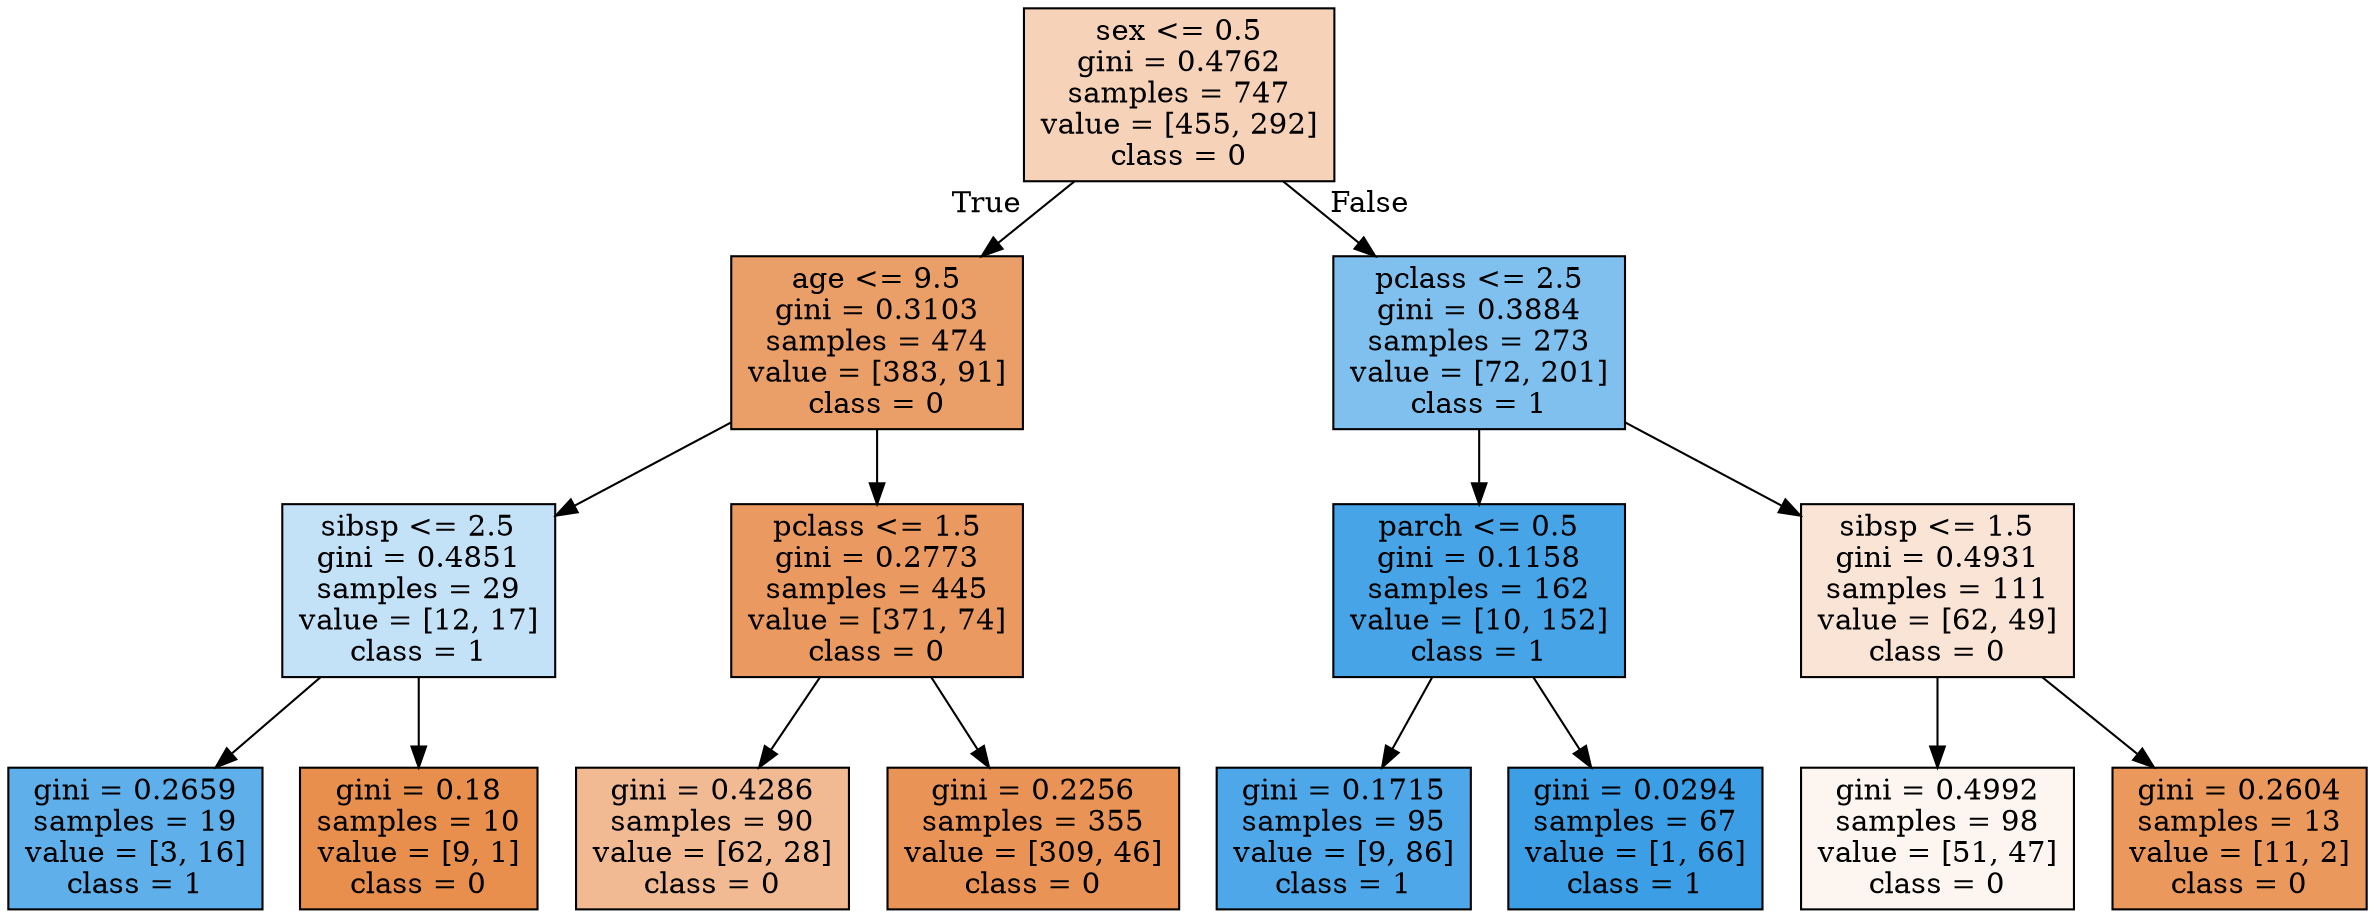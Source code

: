 digraph Tree {
node [shape=box, style="filled", color="black"] ;
graph [ranksep=equally, splines=polyline] ;
0 [label="sex <= 0.5\ngini = 0.4762\nsamples = 747\nvalue = [455, 292]\nclass = 0", fillcolor="#e581395b"] ;
1 [label="age <= 9.5\ngini = 0.3103\nsamples = 474\nvalue = [383, 91]\nclass = 0", fillcolor="#e58139c2"] ;
0 -> 1 [labeldistance=2.5, labelangle=45, headlabel="True"] ;
2 [label="sibsp <= 2.5\ngini = 0.4851\nsamples = 29\nvalue = [12, 17]\nclass = 1", fillcolor="#399de54b"] ;
1 -> 2 ;
3 [label="gini = 0.2659\nsamples = 19\nvalue = [3, 16]\nclass = 1", fillcolor="#399de5cf"] ;
2 -> 3 ;
4 [label="gini = 0.18\nsamples = 10\nvalue = [9, 1]\nclass = 0", fillcolor="#e58139e3"] ;
2 -> 4 ;
5 [label="pclass <= 1.5\ngini = 0.2773\nsamples = 445\nvalue = [371, 74]\nclass = 0", fillcolor="#e58139cc"] ;
1 -> 5 ;
6 [label="gini = 0.4286\nsamples = 90\nvalue = [62, 28]\nclass = 0", fillcolor="#e581398c"] ;
5 -> 6 ;
7 [label="gini = 0.2256\nsamples = 355\nvalue = [309, 46]\nclass = 0", fillcolor="#e58139d9"] ;
5 -> 7 ;
8 [label="pclass <= 2.5\ngini = 0.3884\nsamples = 273\nvalue = [72, 201]\nclass = 1", fillcolor="#399de5a4"] ;
0 -> 8 [labeldistance=2.5, labelangle=-45, headlabel="False"] ;
9 [label="parch <= 0.5\ngini = 0.1158\nsamples = 162\nvalue = [10, 152]\nclass = 1", fillcolor="#399de5ee"] ;
8 -> 9 ;
10 [label="gini = 0.1715\nsamples = 95\nvalue = [9, 86]\nclass = 1", fillcolor="#399de5e4"] ;
9 -> 10 ;
11 [label="gini = 0.0294\nsamples = 67\nvalue = [1, 66]\nclass = 1", fillcolor="#399de5fb"] ;
9 -> 11 ;
12 [label="sibsp <= 1.5\ngini = 0.4931\nsamples = 111\nvalue = [62, 49]\nclass = 0", fillcolor="#e5813935"] ;
8 -> 12 ;
13 [label="gini = 0.4992\nsamples = 98\nvalue = [51, 47]\nclass = 0", fillcolor="#e5813914"] ;
12 -> 13 ;
14 [label="gini = 0.2604\nsamples = 13\nvalue = [11, 2]\nclass = 0", fillcolor="#e58139d1"] ;
12 -> 14 ;
{rank=same ; 0} ;
{rank=same ; 1; 8} ;
{rank=same ; 2; 5; 9; 12} ;
{rank=same ; 3; 4; 6; 7; 10; 11; 13; 14} ;
}